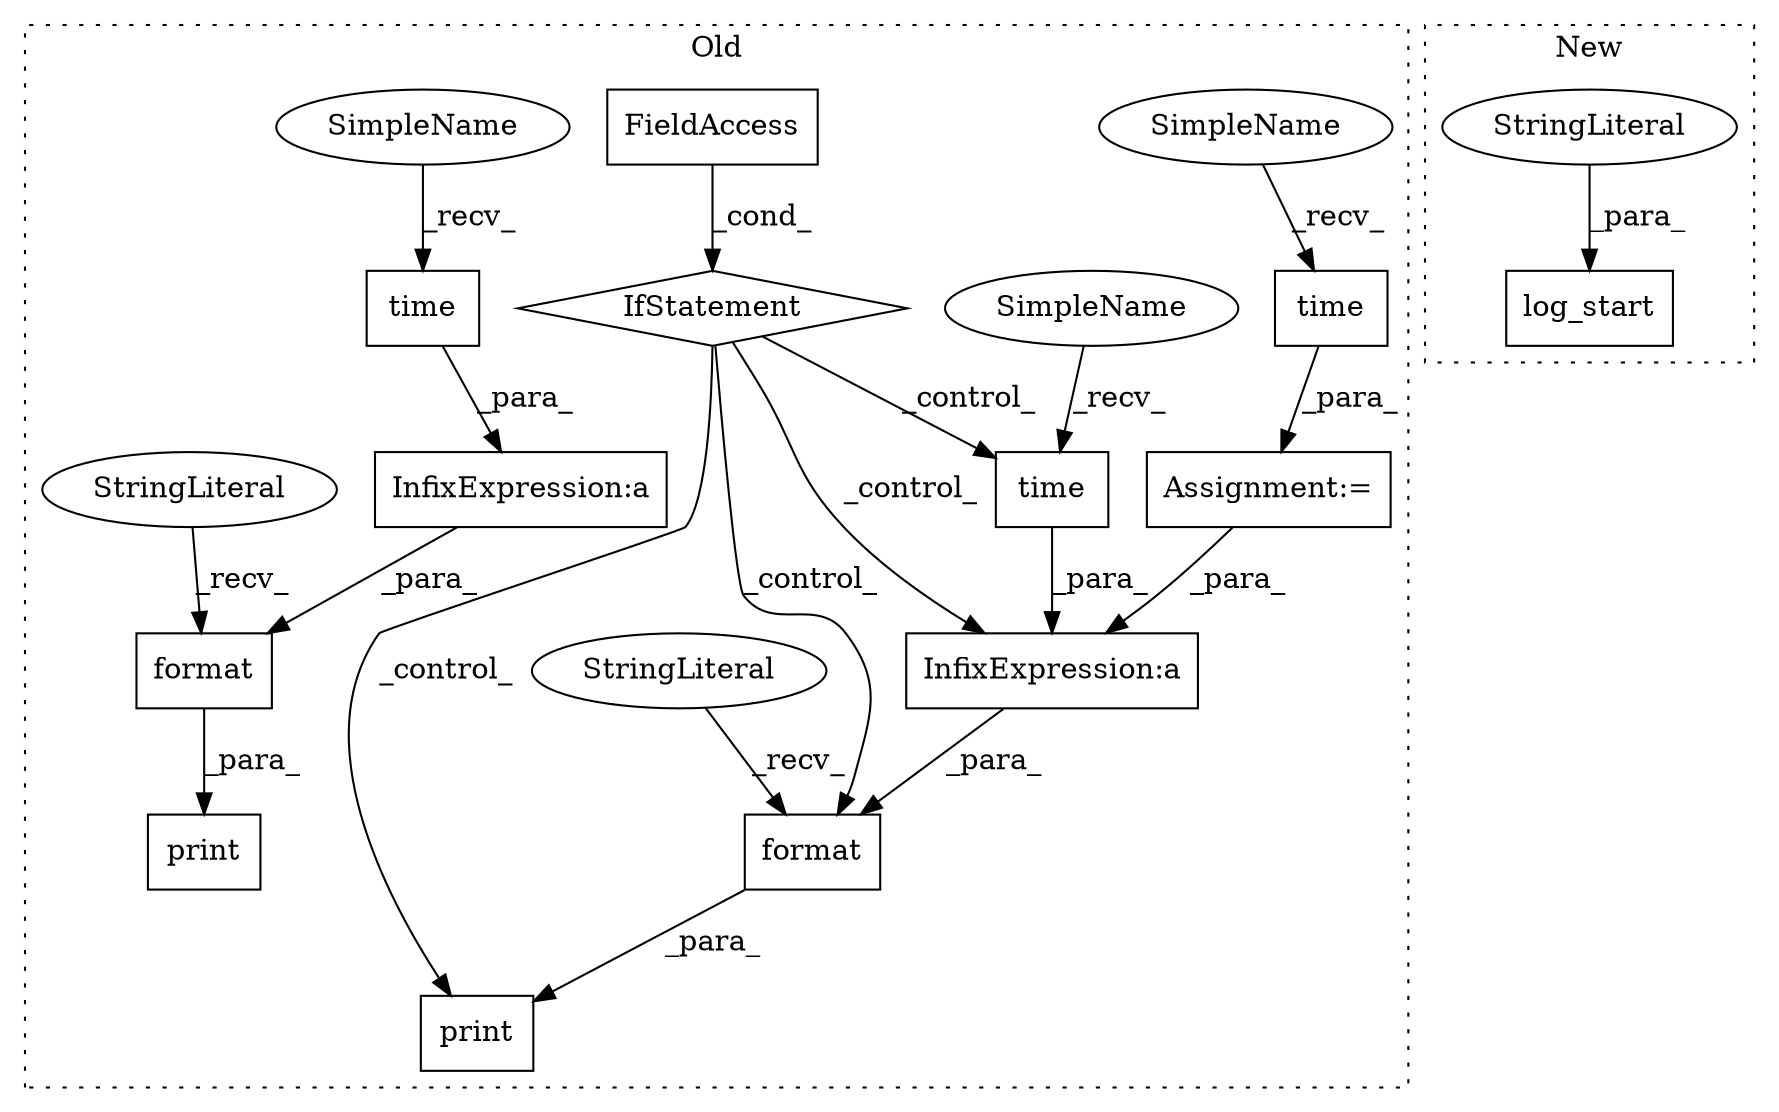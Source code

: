 digraph G {
subgraph cluster0 {
1 [label="format" a="32" s="2912,2938" l="7,1" shape="box"];
3 [label="InfixExpression:a" a="27" s="2930" l="3" shape="box"];
4 [label="print" a="32" s="2873,2939" l="6,1" shape="box"];
5 [label="FieldAccess" a="22" s="2856" l="7" shape="box"];
6 [label="IfStatement" a="25" s="2852,2863" l="4,2" shape="diamond"];
7 [label="time" a="32" s="2924" l="6" shape="box"];
8 [label="StringLiteral" a="45" s="2879" l="32" shape="ellipse"];
10 [label="time" a="32" s="1649" l="6" shape="box"];
11 [label="Assignment:=" a="7" s="1643" l="1" shape="box"];
12 [label="time" a="32" s="1571" l="6" shape="box"];
13 [label="InfixExpression:a" a="27" s="1577" l="3" shape="box"];
14 [label="print" a="32" s="1520,1586" l="6,1" shape="box"];
15 [label="format" a="32" s="1559,1585" l="7,1" shape="box"];
16 [label="StringLiteral" a="45" s="1526" l="32" shape="ellipse"];
17 [label="SimpleName" a="42" s="1644" l="4" shape="ellipse"];
18 [label="SimpleName" a="42" s="1566" l="4" shape="ellipse"];
19 [label="SimpleName" a="42" s="2919" l="4" shape="ellipse"];
label = "Old";
style="dotted";
}
subgraph cluster1 {
2 [label="log_start" a="32" s="1218,1233" l="10,1" shape="box"];
9 [label="StringLiteral" a="45" s="1228" l="5" shape="ellipse"];
label = "New";
style="dotted";
}
1 -> 4 [label="_para_"];
3 -> 1 [label="_para_"];
5 -> 6 [label="_cond_"];
6 -> 7 [label="_control_"];
6 -> 1 [label="_control_"];
6 -> 3 [label="_control_"];
6 -> 4 [label="_control_"];
7 -> 3 [label="_para_"];
8 -> 1 [label="_recv_"];
9 -> 2 [label="_para_"];
10 -> 11 [label="_para_"];
11 -> 3 [label="_para_"];
12 -> 13 [label="_para_"];
13 -> 15 [label="_para_"];
15 -> 14 [label="_para_"];
16 -> 15 [label="_recv_"];
17 -> 10 [label="_recv_"];
18 -> 12 [label="_recv_"];
19 -> 7 [label="_recv_"];
}